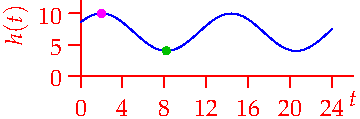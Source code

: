 settings.tex="pdflatex";

texpreamble("\usepackage{amsmath}
\usepackage{amsthm,amssymb}
\usepackage{mathpazo}
\usepackage[svgnames]{xcolor}
");
import graph;

size(180,65,IgnoreAspect);

dotfactor=8;

real h(real t){
	return 7+3*cos((5/31)*(t-2)*pi);
}

draw(graph(h,0,24),blue);

dot((2,h(2)),magenta);
dot((8.2,h(8.2)),heavygreen);

xaxis(0,26,red,RightTicks(new real[]{0,4,8,12,16,20,24}));
yaxis("$h(t)$",0,12,red,LeftTicks(new real[]{0,5,10}));
labelx("$t$",26,red);
